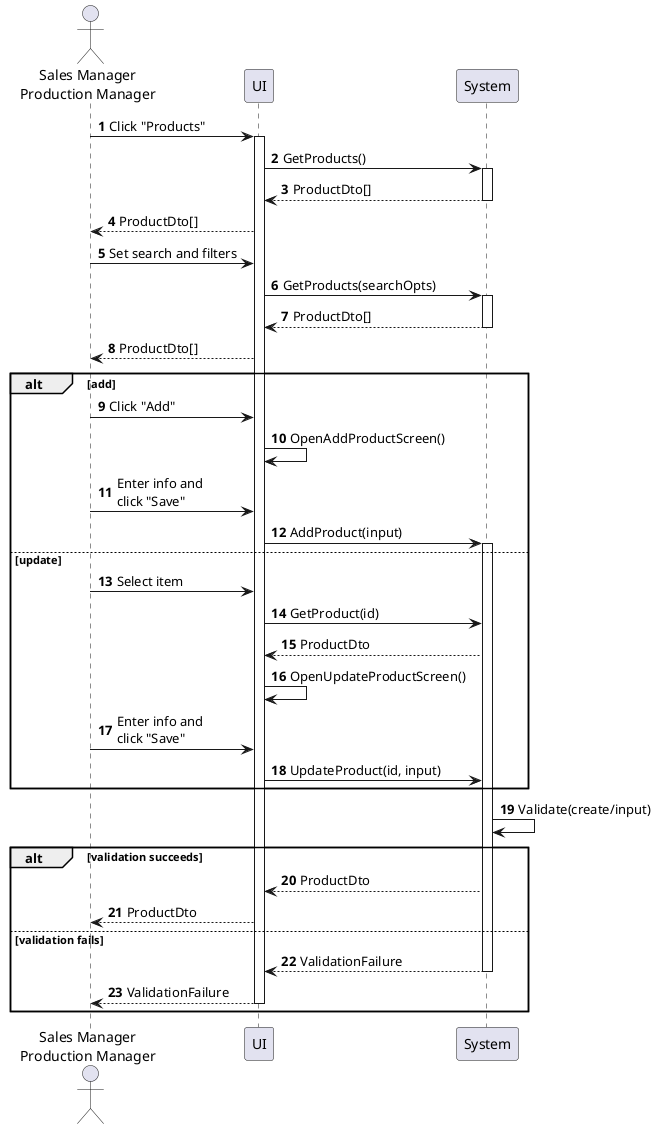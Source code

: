 @startuml product-manage
autonumber

actor "Sales Manager\nProduction Manager" as a
participant UI as f
participant System as b

a -> f : Click "Products"
activate f
f -> b : GetProducts()
activate b
return ProductDto[]
f --> a : ProductDto[]
a -> f : Set search and filters
f -> b : GetProducts(searchOpts)
activate b
return ProductDto[]
f --> a : ProductDto[]

alt add
    a -> f : Click "Add"
    f -> f : OpenAddProductScreen()
    a -> f : Enter info and\nclick "Save"
    f -> b : AddProduct(input)
    activate b
else update
    a -> f : Select item
    f -> b : GetProduct(id)
    b --> f : ProductDto
    f -> f : OpenUpdateProductScreen()
    a -> f : Enter info and\nclick "Save"
    f -> b : UpdateProduct(id, input)
end

b -> b : Validate(create/input)

alt validation succeeds
    b --> f : ProductDto
    f --> a : ProductDto
else validation fails
    return ValidationFailure
    return ValidationFailure
end
@enduml